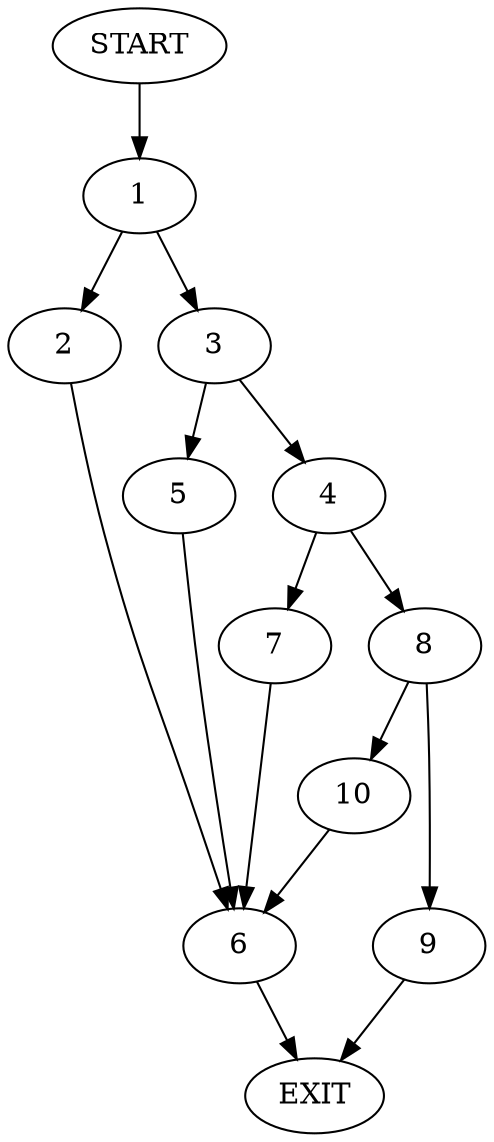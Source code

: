 digraph {
0 [label="START"]
11 [label="EXIT"]
0 -> 1
1 -> 2
1 -> 3
3 -> 4
3 -> 5
2 -> 6
6 -> 11
5 -> 6
4 -> 7
4 -> 8
8 -> 9
8 -> 10
7 -> 6
9 -> 11
10 -> 6
}
